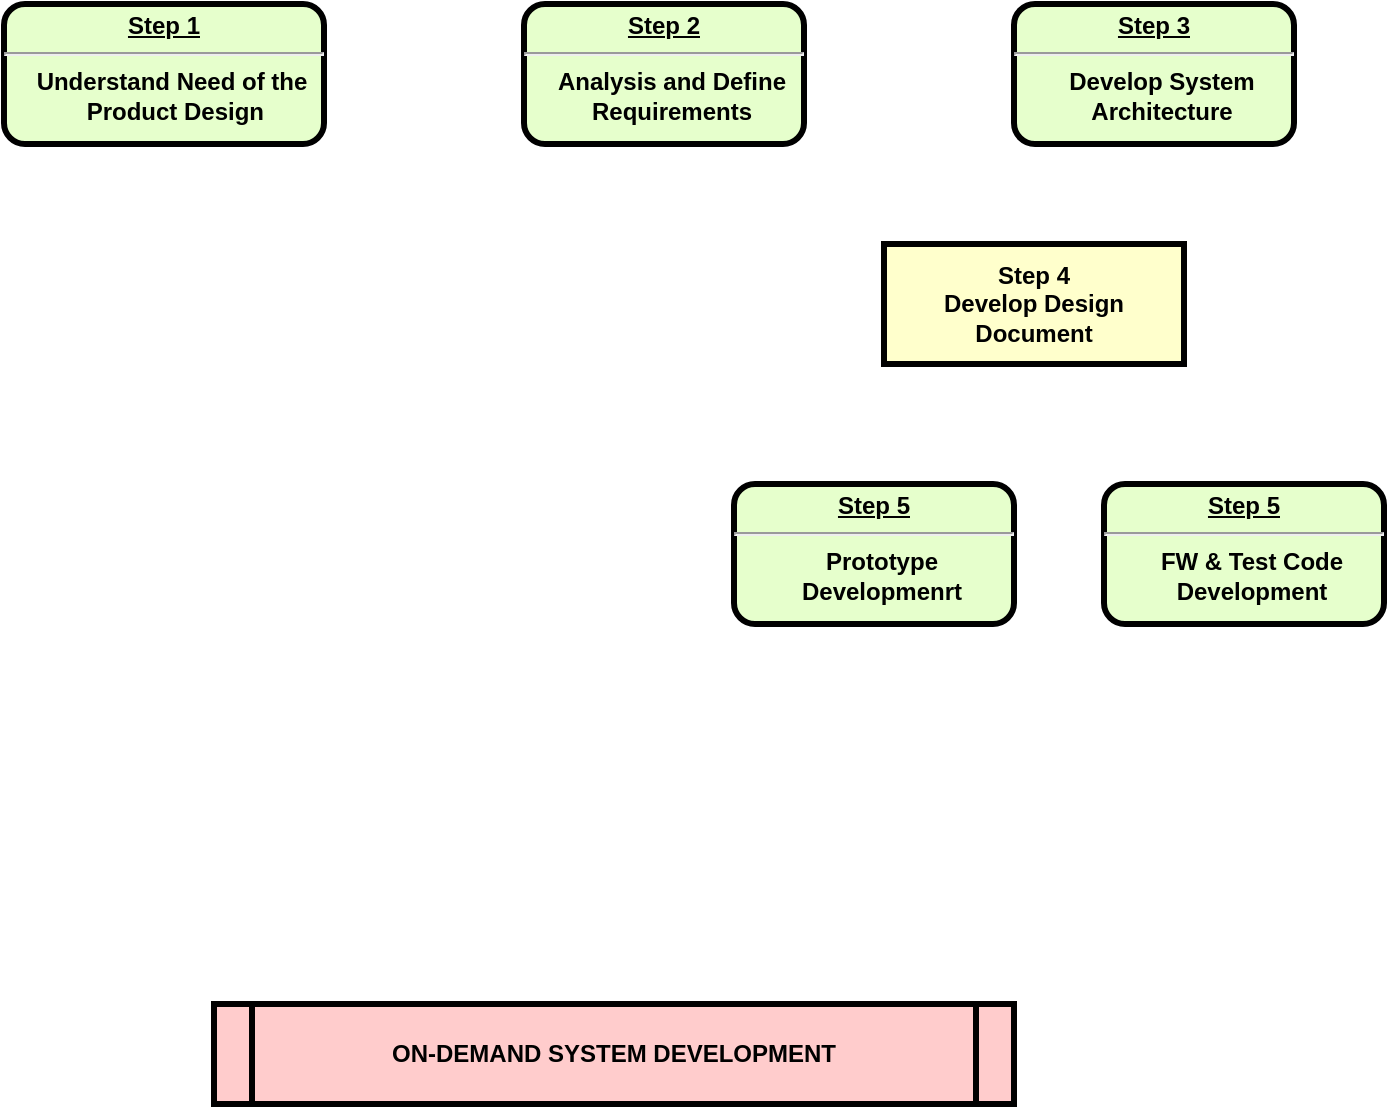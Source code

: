 <mxfile version="24.7.17">
  <diagram name="Page-1" id="c7558073-3199-34d8-9f00-42111426c3f3">
    <mxGraphModel dx="1434" dy="746" grid="1" gridSize="10" guides="1" tooltips="1" connect="1" arrows="1" fold="1" page="1" pageScale="1" pageWidth="826" pageHeight="1169" background="none" math="0" shadow="0">
      <root>
        <mxCell id="0" />
        <mxCell id="1" parent="0" />
        <mxCell id="5" value="ON-DEMAND SYSTEM DEVELOPMENT" style="shape=process;whiteSpace=wrap;align=center;verticalAlign=middle;size=0.048;fontStyle=1;strokeWidth=3;fillColor=#FFCCCC" parent="1" vertex="1">
          <mxGeometry x="195.0" y="600" width="400" height="50" as="geometry" />
        </mxCell>
        <mxCell id="8" value="&lt;p style=&quot;margin: 0px; margin-top: 4px; text-align: center; text-decoration: underline;&quot;&gt;&lt;strong&gt;Step 2&lt;/strong&gt;&lt;/p&gt;&lt;hr&gt;&lt;p style=&quot;margin: 0px; margin-left: 8px;&quot;&gt;Analysis and Define&lt;/p&gt;&lt;p style=&quot;margin: 0px; margin-left: 8px;&quot;&gt;Requirements&lt;/p&gt;" style="verticalAlign=middle;align=center;overflow=fill;fontSize=12;fontFamily=Helvetica;html=1;rounded=1;fontStyle=1;strokeWidth=3;fillColor=#E6FFCC" parent="1" vertex="1">
          <mxGeometry x="350" y="100" width="140" height="70" as="geometry" />
        </mxCell>
        <mxCell id="yNufRDOnbmHen4istiF0-102" value="&lt;p style=&quot;margin: 0px; margin-top: 4px; text-align: center; text-decoration: underline;&quot;&gt;&lt;strong&gt;Step 1&lt;/strong&gt;&lt;/p&gt;&lt;hr&gt;&lt;p style=&quot;margin: 0px 0px 0px 8px;&quot;&gt;Understand Need of the&lt;/p&gt;&lt;p style=&quot;margin: 0px 0px 0px 8px;&quot;&gt;&amp;nbsp;Product Design&lt;/p&gt;" style="verticalAlign=middle;align=center;overflow=fill;fontSize=12;fontFamily=Helvetica;html=1;rounded=1;fontStyle=1;strokeWidth=3;fillColor=#E6FFCC" vertex="1" parent="1">
          <mxGeometry x="90" y="100" width="160" height="70" as="geometry" />
        </mxCell>
        <mxCell id="yNufRDOnbmHen4istiF0-103" value="&lt;p style=&quot;margin: 0px; margin-top: 4px; text-align: center; text-decoration: underline;&quot;&gt;&lt;strong&gt;Step 3&lt;/strong&gt;&lt;/p&gt;&lt;hr&gt;&lt;p style=&quot;margin: 0px; margin-left: 8px;&quot;&gt;Develop System&lt;/p&gt;&lt;p style=&quot;margin: 0px; margin-left: 8px;&quot;&gt;Architecture&lt;/p&gt;" style="verticalAlign=middle;align=center;overflow=fill;fontSize=12;fontFamily=Helvetica;html=1;rounded=1;fontStyle=1;strokeWidth=3;fillColor=#E6FFCC" vertex="1" parent="1">
          <mxGeometry x="595" y="100" width="140" height="70" as="geometry" />
        </mxCell>
        <mxCell id="yNufRDOnbmHen4istiF0-105" value="Step 4&#xa;Develop Design Document" style="whiteSpace=wrap;align=center;verticalAlign=middle;fontStyle=1;strokeWidth=3;fillColor=#FFFFCC;rounded=0;" vertex="1" parent="1">
          <mxGeometry x="530" y="220" width="150" height="60" as="geometry" />
        </mxCell>
        <mxCell id="yNufRDOnbmHen4istiF0-106" value="&lt;p style=&quot;margin: 0px; margin-top: 4px; text-align: center; text-decoration: underline;&quot;&gt;&lt;strong&gt;Step 5&lt;/strong&gt;&lt;/p&gt;&lt;hr&gt;&lt;p style=&quot;margin: 0px; margin-left: 8px;&quot;&gt;FW &amp;amp; Test Code&lt;/p&gt;&lt;p style=&quot;margin: 0px; margin-left: 8px;&quot;&gt;Development&lt;/p&gt;" style="verticalAlign=middle;align=center;overflow=fill;fontSize=12;fontFamily=Helvetica;html=1;rounded=1;fontStyle=1;strokeWidth=3;fillColor=#E6FFCC" vertex="1" parent="1">
          <mxGeometry x="640" y="340" width="140" height="70" as="geometry" />
        </mxCell>
        <mxCell id="yNufRDOnbmHen4istiF0-107" value="&lt;p style=&quot;margin: 0px; margin-top: 4px; text-align: center; text-decoration: underline;&quot;&gt;&lt;strong&gt;Step 5&lt;/strong&gt;&lt;/p&gt;&lt;hr&gt;&lt;p style=&quot;margin: 0px; margin-left: 8px;&quot;&gt;Prototype&lt;/p&gt;&lt;p style=&quot;margin: 0px; margin-left: 8px;&quot;&gt;Developmenrt&lt;/p&gt;" style="verticalAlign=middle;align=center;overflow=fill;fontSize=12;fontFamily=Helvetica;html=1;rounded=1;fontStyle=1;strokeWidth=3;fillColor=#E6FFCC" vertex="1" parent="1">
          <mxGeometry x="455" y="340" width="140" height="70" as="geometry" />
        </mxCell>
      </root>
    </mxGraphModel>
  </diagram>
</mxfile>
